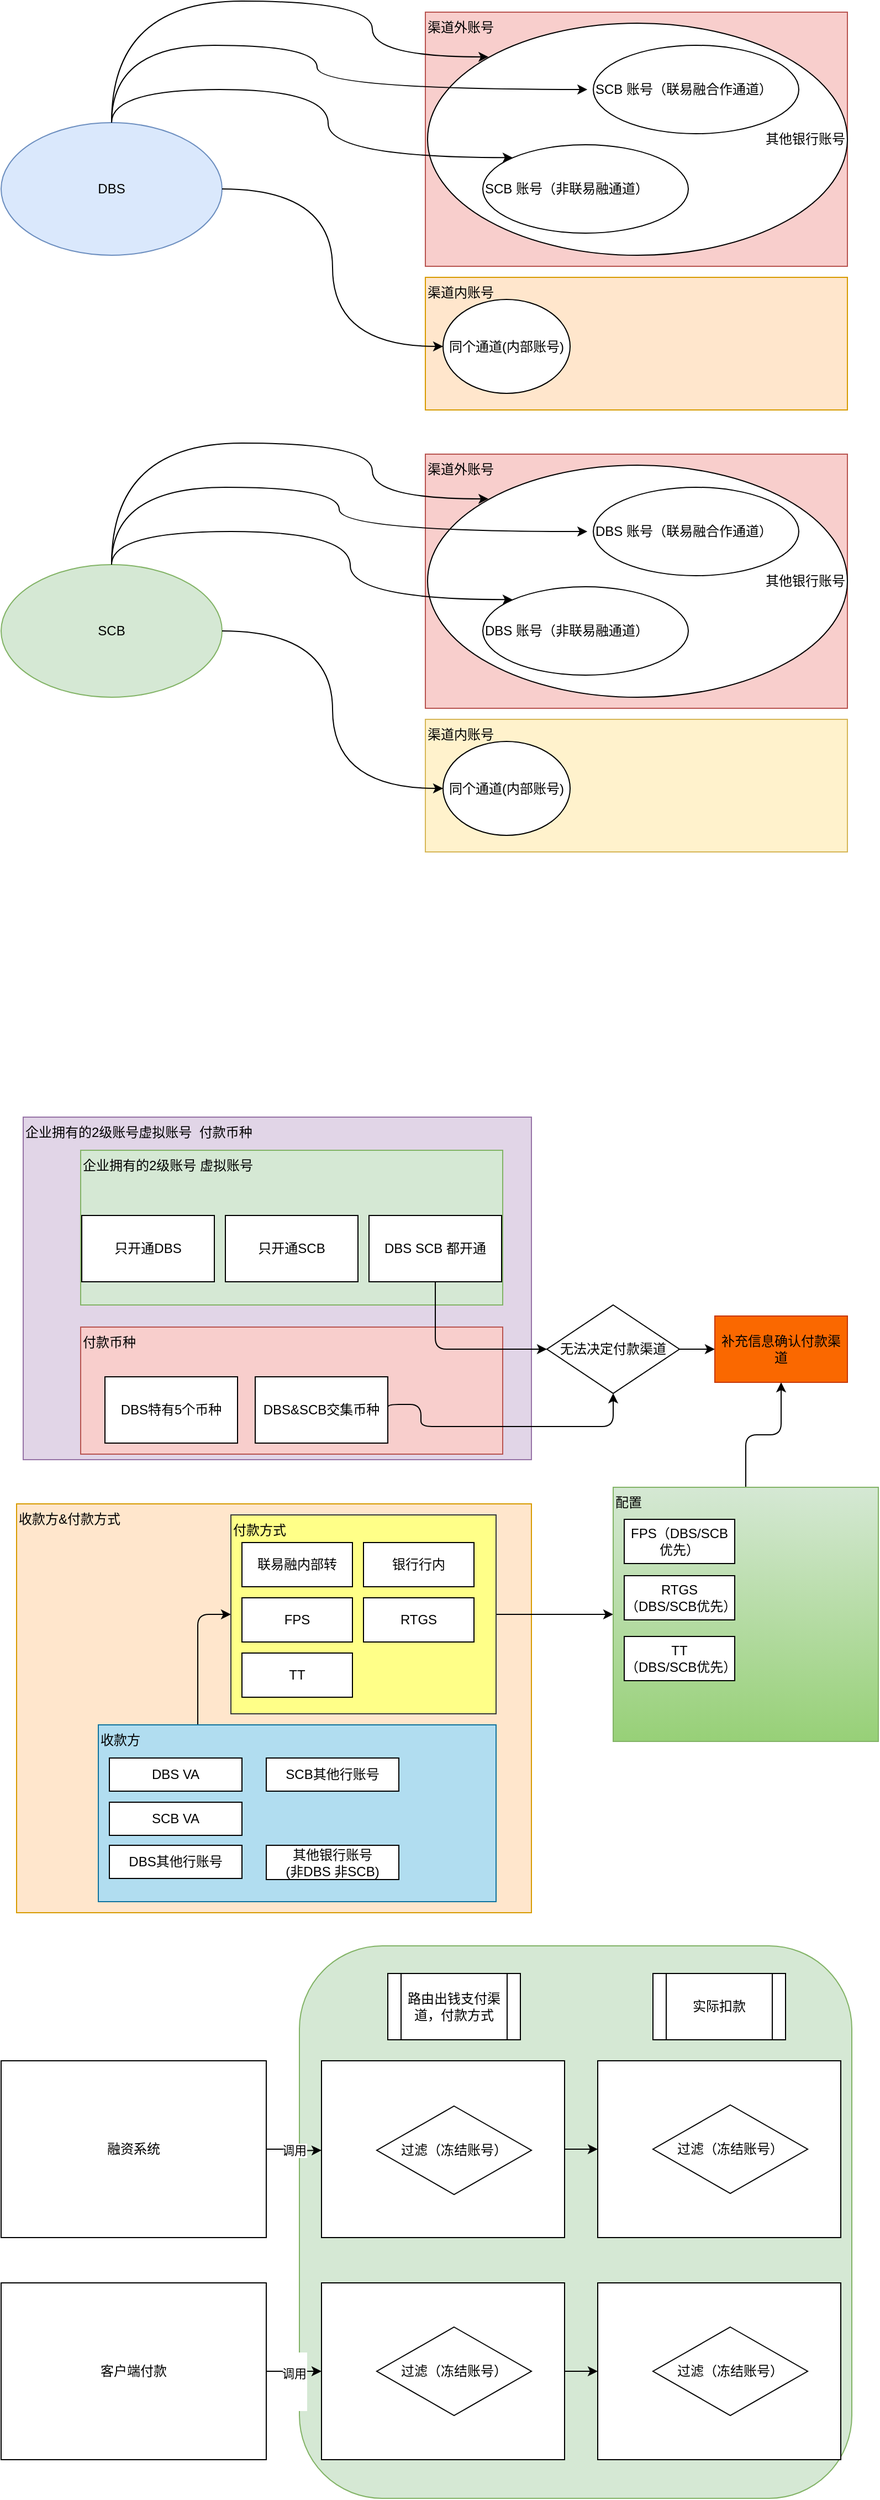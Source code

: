 <mxfile version="21.5.1" type="github">
  <diagram name="第 1 页" id="-ALs4O2s3Otpp36kydkP">
    <mxGraphModel dx="1687" dy="946" grid="1" gridSize="10" guides="1" tooltips="1" connect="1" arrows="1" fold="1" page="1" pageScale="1" pageWidth="827" pageHeight="1169" math="0" shadow="0">
      <root>
        <mxCell id="0" />
        <mxCell id="1" parent="0" />
        <mxCell id="jG9cppZANzI0opJ4Cq57-18" value="" style="rounded=1;whiteSpace=wrap;html=1;fillColor=#d5e8d4;strokeColor=#82b366;" vertex="1" parent="1">
          <mxGeometry x="290" y="1800" width="500" height="500" as="geometry" />
        </mxCell>
        <mxCell id="jG9cppZANzI0opJ4Cq57-13" style="edgeStyle=orthogonalEdgeStyle;rounded=0;orthogonalLoop=1;jettySize=auto;html=1;exitX=1;exitY=0.5;exitDx=0;exitDy=0;entryX=0;entryY=0.5;entryDx=0;entryDy=0;" edge="1" parent="1" source="jG9cppZANzI0opJ4Cq57-4" target="jG9cppZANzI0opJ4Cq57-11">
          <mxGeometry relative="1" as="geometry" />
        </mxCell>
        <mxCell id="jG9cppZANzI0opJ4Cq57-4" value="" style="rounded=0;whiteSpace=wrap;html=1;" vertex="1" parent="1">
          <mxGeometry x="310" y="2105" width="220" height="160" as="geometry" />
        </mxCell>
        <mxCell id="jG9cppZANzI0opJ4Cq57-16" style="edgeStyle=orthogonalEdgeStyle;rounded=0;orthogonalLoop=1;jettySize=auto;html=1;exitX=1;exitY=0.5;exitDx=0;exitDy=0;entryX=0;entryY=0.5;entryDx=0;entryDy=0;" edge="1" parent="1" source="jG9cppZANzI0opJ4Cq57-2" target="jG9cppZANzI0opJ4Cq57-14">
          <mxGeometry relative="1" as="geometry" />
        </mxCell>
        <mxCell id="jG9cppZANzI0opJ4Cq57-2" value="" style="rounded=0;whiteSpace=wrap;html=1;" vertex="1" parent="1">
          <mxGeometry x="310" y="1904" width="220" height="160" as="geometry" />
        </mxCell>
        <mxCell id="r61IET7OUS5yOShcaQP2-42" value="企业拥有的2级账号虚拟账号&amp;nbsp; 付款币种" style="text;html=1;strokeColor=#9673a6;fillColor=#e1d5e7;align=left;verticalAlign=top;whiteSpace=wrap;rounded=0;strokeWidth=1;" parent="1" vertex="1">
          <mxGeometry x="40" y="1050" width="460" height="310" as="geometry" />
        </mxCell>
        <mxCell id="r61IET7OUS5yOShcaQP2-38" value="收款方&amp;amp;付款方式" style="text;html=1;strokeColor=#d79b00;fillColor=#ffe6cc;align=left;verticalAlign=top;whiteSpace=wrap;rounded=0;strokeWidth=1;" parent="1" vertex="1">
          <mxGeometry x="34" y="1400" width="466" height="370" as="geometry" />
        </mxCell>
        <mxCell id="pLcGzp6a1exoXwU1wgx8-9" value="渠道内账号" style="text;html=1;strokeColor=#d79b00;fillColor=#ffe6cc;align=left;verticalAlign=top;whiteSpace=wrap;rounded=0;strokeWidth=1;" parent="1" vertex="1">
          <mxGeometry x="404" y="290" width="382" height="120" as="geometry" />
        </mxCell>
        <mxCell id="pLcGzp6a1exoXwU1wgx8-5" value="渠道外账号" style="text;html=1;strokeColor=#b85450;fillColor=#f8cecc;align=left;verticalAlign=top;whiteSpace=wrap;rounded=0;strokeWidth=1;" parent="1" vertex="1">
          <mxGeometry x="404" y="50" width="382" height="230" as="geometry" />
        </mxCell>
        <mxCell id="pLcGzp6a1exoXwU1wgx8-2" value="其他银行账号" style="strokeWidth=1;html=1;shape=mxgraph.flowchart.start_1;whiteSpace=wrap;align=right;horizontal=1;verticalAlign=middle;rounded=0;" parent="1" vertex="1">
          <mxGeometry x="406" y="60" width="380" height="210" as="geometry" />
        </mxCell>
        <mxCell id="pLcGzp6a1exoXwU1wgx8-1" value="DBS" style="strokeWidth=1;html=1;shape=mxgraph.flowchart.start_1;whiteSpace=wrap;align=center;horizontal=1;verticalAlign=middle;fillColor=#dae8fc;strokeColor=#6c8ebf;rounded=0;" parent="1" vertex="1">
          <mxGeometry x="20" y="150" width="200" height="120" as="geometry" />
        </mxCell>
        <mxCell id="5vpyDN43tX-CinXj2xsW-13" value="SCB 账号（联易融合作通道）" style="strokeWidth=1;html=1;shape=mxgraph.flowchart.start_1;whiteSpace=wrap;align=left;rounded=0;" parent="1" vertex="1">
          <mxGeometry x="556" y="80" width="186" height="80" as="geometry" />
        </mxCell>
        <mxCell id="5vpyDN43tX-CinXj2xsW-14" value="同个通道(内部账号)" style="strokeWidth=1;html=1;shape=mxgraph.flowchart.start_1;whiteSpace=wrap;rounded=0;" parent="1" vertex="1">
          <mxGeometry x="420" y="310" width="115" height="85" as="geometry" />
        </mxCell>
        <mxCell id="pLcGzp6a1exoXwU1wgx8-4" value="" style="edgeStyle=orthogonalEdgeStyle;rounded=0;orthogonalLoop=1;jettySize=auto;html=1;entryX=0;entryY=0.5;entryDx=0;entryDy=0;entryPerimeter=0;curved=1;strokeWidth=1;" parent="1" source="pLcGzp6a1exoXwU1wgx8-1" target="5vpyDN43tX-CinXj2xsW-14" edge="1">
          <mxGeometry relative="1" as="geometry">
            <mxPoint x="300" y="210" as="targetPoint" />
          </mxGeometry>
        </mxCell>
        <mxCell id="pLcGzp6a1exoXwU1wgx8-6" value="" style="edgeStyle=orthogonalEdgeStyle;rounded=0;orthogonalLoop=1;jettySize=auto;html=1;entryX=0.145;entryY=0.145;entryDx=0;entryDy=0;entryPerimeter=0;curved=1;exitX=0.5;exitY=0;exitDx=0;exitDy=0;exitPerimeter=0;strokeWidth=1;" parent="1" source="pLcGzp6a1exoXwU1wgx8-1" target="pLcGzp6a1exoXwU1wgx8-2" edge="1">
          <mxGeometry relative="1" as="geometry">
            <mxPoint x="230" y="220" as="sourcePoint" />
            <mxPoint x="430" y="313" as="targetPoint" />
            <Array as="points">
              <mxPoint x="120" y="40" />
              <mxPoint x="356" y="40" />
              <mxPoint x="356" y="90" />
            </Array>
          </mxGeometry>
        </mxCell>
        <mxCell id="pLcGzp6a1exoXwU1wgx8-7" value="" style="edgeStyle=orthogonalEdgeStyle;rounded=0;orthogonalLoop=1;jettySize=auto;html=1;entryX=-0.029;entryY=0.5;entryDx=0;entryDy=0;entryPerimeter=0;curved=1;exitX=0.5;exitY=0;exitDx=0;exitDy=0;exitPerimeter=0;strokeWidth=1;" parent="1" source="pLcGzp6a1exoXwU1wgx8-1" target="5vpyDN43tX-CinXj2xsW-13" edge="1">
          <mxGeometry relative="1" as="geometry">
            <mxPoint x="130" y="160" as="sourcePoint" />
            <mxPoint x="610" y="80" as="targetPoint" />
            <Array as="points">
              <mxPoint x="120" y="80" />
              <mxPoint x="306" y="80" />
              <mxPoint x="306" y="120" />
            </Array>
          </mxGeometry>
        </mxCell>
        <mxCell id="pLcGzp6a1exoXwU1wgx8-8" value="SCB 账号（非联易融通道）" style="strokeWidth=1;html=1;shape=mxgraph.flowchart.start_1;whiteSpace=wrap;align=left;rounded=0;" parent="1" vertex="1">
          <mxGeometry x="456" y="170" width="186" height="80" as="geometry" />
        </mxCell>
        <mxCell id="pLcGzp6a1exoXwU1wgx8-20" value="" style="edgeStyle=orthogonalEdgeStyle;rounded=0;orthogonalLoop=1;jettySize=auto;html=1;entryX=0.145;entryY=0.145;entryDx=0;entryDy=0;entryPerimeter=0;curved=1;exitX=0.5;exitY=0;exitDx=0;exitDy=0;exitPerimeter=0;strokeWidth=1;" parent="1" source="pLcGzp6a1exoXwU1wgx8-1" target="pLcGzp6a1exoXwU1wgx8-8" edge="1">
          <mxGeometry relative="1" as="geometry">
            <mxPoint x="130" y="160" as="sourcePoint" />
            <mxPoint x="471" y="120" as="targetPoint" />
            <Array as="points">
              <mxPoint x="120" y="120" />
              <mxPoint x="316" y="120" />
              <mxPoint x="316" y="182" />
            </Array>
          </mxGeometry>
        </mxCell>
        <mxCell id="pLcGzp6a1exoXwU1wgx8-32" value="渠道内账号" style="text;html=1;strokeColor=#d6b656;fillColor=#fff2cc;align=left;verticalAlign=top;whiteSpace=wrap;rounded=0;strokeWidth=1;" parent="1" vertex="1">
          <mxGeometry x="404" y="690" width="382" height="120" as="geometry" />
        </mxCell>
        <mxCell id="pLcGzp6a1exoXwU1wgx8-33" value="渠道外账号" style="text;html=1;strokeColor=#b85450;fillColor=#f8cecc;align=left;verticalAlign=top;whiteSpace=wrap;rounded=0;strokeWidth=1;" parent="1" vertex="1">
          <mxGeometry x="404" y="450" width="382" height="230" as="geometry" />
        </mxCell>
        <mxCell id="pLcGzp6a1exoXwU1wgx8-34" value="其他银行账号" style="strokeWidth=1;html=1;shape=mxgraph.flowchart.start_1;whiteSpace=wrap;align=right;horizontal=1;verticalAlign=middle;rounded=0;" parent="1" vertex="1">
          <mxGeometry x="406" y="460" width="380" height="210" as="geometry" />
        </mxCell>
        <mxCell id="pLcGzp6a1exoXwU1wgx8-35" value="SCB" style="strokeWidth=1;html=1;shape=mxgraph.flowchart.start_1;whiteSpace=wrap;align=center;horizontal=1;verticalAlign=middle;fillColor=#d5e8d4;strokeColor=#82b366;rounded=0;" parent="1" vertex="1">
          <mxGeometry x="20" y="550" width="200" height="120" as="geometry" />
        </mxCell>
        <mxCell id="pLcGzp6a1exoXwU1wgx8-36" value="DBS 账号（联易融合作通道）" style="strokeWidth=1;html=1;shape=mxgraph.flowchart.start_1;whiteSpace=wrap;align=left;rounded=0;" parent="1" vertex="1">
          <mxGeometry x="556" y="480" width="186" height="80" as="geometry" />
        </mxCell>
        <mxCell id="pLcGzp6a1exoXwU1wgx8-37" value="同个通道(内部账号)" style="strokeWidth=1;html=1;shape=mxgraph.flowchart.start_1;whiteSpace=wrap;rounded=0;" parent="1" vertex="1">
          <mxGeometry x="420" y="710" width="115" height="85" as="geometry" />
        </mxCell>
        <mxCell id="pLcGzp6a1exoXwU1wgx8-38" value="" style="edgeStyle=orthogonalEdgeStyle;rounded=0;orthogonalLoop=1;jettySize=auto;html=1;entryX=0;entryY=0.5;entryDx=0;entryDy=0;entryPerimeter=0;curved=1;strokeWidth=1;" parent="1" source="pLcGzp6a1exoXwU1wgx8-35" target="pLcGzp6a1exoXwU1wgx8-37" edge="1">
          <mxGeometry relative="1" as="geometry">
            <mxPoint x="300" y="610" as="targetPoint" />
          </mxGeometry>
        </mxCell>
        <mxCell id="pLcGzp6a1exoXwU1wgx8-39" value="" style="edgeStyle=orthogonalEdgeStyle;rounded=0;orthogonalLoop=1;jettySize=auto;html=1;entryX=0.145;entryY=0.145;entryDx=0;entryDy=0;entryPerimeter=0;curved=1;exitX=0.5;exitY=0;exitDx=0;exitDy=0;exitPerimeter=0;strokeWidth=1;" parent="1" source="pLcGzp6a1exoXwU1wgx8-35" target="pLcGzp6a1exoXwU1wgx8-34" edge="1">
          <mxGeometry relative="1" as="geometry">
            <mxPoint x="230" y="620" as="sourcePoint" />
            <mxPoint x="430" y="713" as="targetPoint" />
            <Array as="points">
              <mxPoint x="120" y="440" />
              <mxPoint x="356" y="440" />
              <mxPoint x="356" y="490" />
            </Array>
          </mxGeometry>
        </mxCell>
        <mxCell id="pLcGzp6a1exoXwU1wgx8-40" value="" style="edgeStyle=orthogonalEdgeStyle;rounded=0;orthogonalLoop=1;jettySize=auto;html=1;entryX=-0.029;entryY=0.5;entryDx=0;entryDy=0;entryPerimeter=0;curved=1;exitX=0.5;exitY=0;exitDx=0;exitDy=0;exitPerimeter=0;strokeWidth=1;" parent="1" source="pLcGzp6a1exoXwU1wgx8-35" target="pLcGzp6a1exoXwU1wgx8-36" edge="1">
          <mxGeometry relative="1" as="geometry">
            <mxPoint x="130" y="560" as="sourcePoint" />
            <mxPoint x="610" y="480" as="targetPoint" />
            <Array as="points">
              <mxPoint x="120" y="480" />
              <mxPoint x="326" y="480" />
              <mxPoint x="326" y="520" />
            </Array>
          </mxGeometry>
        </mxCell>
        <mxCell id="pLcGzp6a1exoXwU1wgx8-41" value="DBS&amp;nbsp;账号（非联易融通道）" style="strokeWidth=1;html=1;shape=mxgraph.flowchart.start_1;whiteSpace=wrap;align=left;rounded=0;" parent="1" vertex="1">
          <mxGeometry x="456" y="570" width="186" height="80" as="geometry" />
        </mxCell>
        <mxCell id="pLcGzp6a1exoXwU1wgx8-42" value="" style="edgeStyle=orthogonalEdgeStyle;rounded=0;orthogonalLoop=1;jettySize=auto;html=1;entryX=0.145;entryY=0.145;entryDx=0;entryDy=0;entryPerimeter=0;curved=1;exitX=0.5;exitY=0;exitDx=0;exitDy=0;exitPerimeter=0;strokeWidth=1;" parent="1" source="pLcGzp6a1exoXwU1wgx8-35" target="pLcGzp6a1exoXwU1wgx8-41" edge="1">
          <mxGeometry relative="1" as="geometry">
            <mxPoint x="130" y="560" as="sourcePoint" />
            <mxPoint x="471" y="520" as="targetPoint" />
            <Array as="points">
              <mxPoint x="120" y="520" />
              <mxPoint x="336" y="520" />
              <mxPoint x="336" y="582" />
            </Array>
          </mxGeometry>
        </mxCell>
        <mxCell id="r61IET7OUS5yOShcaQP2-46" style="edgeStyle=orthogonalEdgeStyle;orthogonalLoop=1;jettySize=auto;html=1;exitX=0.25;exitY=0;exitDx=0;exitDy=0;entryX=0;entryY=0.5;entryDx=0;entryDy=0;" parent="1" source="r61IET7OUS5yOShcaQP2-1" target="r61IET7OUS5yOShcaQP2-20" edge="1">
          <mxGeometry relative="1" as="geometry" />
        </mxCell>
        <mxCell id="r61IET7OUS5yOShcaQP2-1" value="收款方" style="text;html=1;strokeColor=#10739e;fillColor=#b1ddf0;align=left;verticalAlign=top;whiteSpace=wrap;rounded=0;strokeWidth=1;" parent="1" vertex="1">
          <mxGeometry x="108" y="1600" width="360" height="160" as="geometry" />
        </mxCell>
        <mxCell id="r61IET7OUS5yOShcaQP2-2" value="DBS VA" style="rounded=0;whiteSpace=wrap;html=1;" parent="1" vertex="1">
          <mxGeometry x="118" y="1630" width="120" height="30" as="geometry" />
        </mxCell>
        <mxCell id="r61IET7OUS5yOShcaQP2-3" value="SCB VA" style="rounded=0;whiteSpace=wrap;html=1;" parent="1" vertex="1">
          <mxGeometry x="118" y="1670" width="120" height="30" as="geometry" />
        </mxCell>
        <mxCell id="r61IET7OUS5yOShcaQP2-4" value="DBS其他行账号" style="rounded=0;whiteSpace=wrap;html=1;" parent="1" vertex="1">
          <mxGeometry x="118" y="1709" width="120" height="30" as="geometry" />
        </mxCell>
        <mxCell id="r61IET7OUS5yOShcaQP2-5" value="SCB其他行账号&lt;div style=&quot;&quot; data-line=&quot;true&quot; data-line-index=&quot;0&quot; data-zone-id=&quot;0&quot;&gt;&lt;span style=&quot;font-family: LarkHackSafariFont, LarkEmojiFont, LarkChineseQuote, -apple-system, BlinkMacSystemFont, &amp;quot;Helvetica Neue&amp;quot;, Arial, &amp;quot;Segoe UI&amp;quot;, &amp;quot;PingFang SC&amp;quot;, &amp;quot;Microsoft Yahei&amp;quot;, &amp;quot;Hiragino Sans GB&amp;quot;, sans-serif, &amp;quot;Apple Color Emoji&amp;quot;, &amp;quot;Segoe UI Emoji&amp;quot;, &amp;quot;Segoe UI Symbol&amp;quot;, &amp;quot;Noto Color Emoji&amp;quot;;&quot;&gt;&lt;/span&gt;&lt;/div&gt;&lt;div style=&quot;&quot; data-line=&quot;true&quot; data-line-index=&quot;0&quot; data-zone-id=&quot;0&quot;&gt;&lt;span style=&quot;font-family: LarkHackSafariFont, LarkEmojiFont, LarkChineseQuote, -apple-system, BlinkMacSystemFont, &amp;quot;Helvetica Neue&amp;quot;, Arial, &amp;quot;Segoe UI&amp;quot;, &amp;quot;PingFang SC&amp;quot;, &amp;quot;Microsoft Yahei&amp;quot;, &amp;quot;Hiragino Sans GB&amp;quot;, sans-serif, &amp;quot;Apple Color Emoji&amp;quot;, &amp;quot;Segoe UI Emoji&amp;quot;, &amp;quot;Segoe UI Symbol&amp;quot;, &amp;quot;Noto Color Emoji&amp;quot;;&quot;&gt;&lt;/span&gt;&lt;/div&gt;&lt;div style=&quot;&quot; data-line=&quot;true&quot; data-line-index=&quot;0&quot; data-zone-id=&quot;0&quot;&gt;&lt;span style=&quot;font-family: LarkHackSafariFont, LarkEmojiFont, LarkChineseQuote, -apple-system, BlinkMacSystemFont, &amp;quot;Helvetica Neue&amp;quot;, Arial, &amp;quot;Segoe UI&amp;quot;, &amp;quot;PingFang SC&amp;quot;, &amp;quot;Microsoft Yahei&amp;quot;, &amp;quot;Hiragino Sans GB&amp;quot;, sans-serif, &amp;quot;Apple Color Emoji&amp;quot;, &amp;quot;Segoe UI Emoji&amp;quot;, &amp;quot;Segoe UI Symbol&amp;quot;, &amp;quot;Noto Color Emoji&amp;quot;;&quot;&gt;&lt;/span&gt;&lt;/div&gt;" style="rounded=0;whiteSpace=wrap;html=1;" parent="1" vertex="1">
          <mxGeometry x="260" y="1630" width="120" height="30" as="geometry" />
        </mxCell>
        <mxCell id="r61IET7OUS5yOShcaQP2-6" value="其他银行账号&lt;br&gt;(非DBS 非SCB)" style="rounded=0;whiteSpace=wrap;html=1;" parent="1" vertex="1">
          <mxGeometry x="260" y="1709" width="120" height="31" as="geometry" />
        </mxCell>
        <mxCell id="r61IET7OUS5yOShcaQP2-7" value="企业拥有的2级账号 虚拟账号" style="text;html=1;strokeColor=#82b366;fillColor=#d5e8d4;align=left;verticalAlign=top;whiteSpace=wrap;rounded=0;strokeWidth=1;" parent="1" vertex="1">
          <mxGeometry x="92" y="1080" width="382" height="140" as="geometry" />
        </mxCell>
        <mxCell id="r61IET7OUS5yOShcaQP2-8" value="只开通DBS" style="rounded=0;whiteSpace=wrap;html=1;" parent="1" vertex="1">
          <mxGeometry x="93" y="1139" width="120" height="60" as="geometry" />
        </mxCell>
        <mxCell id="r61IET7OUS5yOShcaQP2-9" value="只开通SCB" style="rounded=0;whiteSpace=wrap;html=1;" parent="1" vertex="1">
          <mxGeometry x="223" y="1139" width="120" height="60" as="geometry" />
        </mxCell>
        <mxCell id="r61IET7OUS5yOShcaQP2-10" value="DBS SCB 都开通" style="rounded=0;whiteSpace=wrap;html=1;" parent="1" vertex="1">
          <mxGeometry x="353" y="1139" width="120" height="60" as="geometry" />
        </mxCell>
        <mxCell id="r61IET7OUS5yOShcaQP2-13" value="付款币种" style="text;html=1;strokeColor=#b85450;fillColor=#f8cecc;align=left;verticalAlign=top;whiteSpace=wrap;rounded=0;strokeWidth=1;" parent="1" vertex="1">
          <mxGeometry x="92" y="1240" width="382" height="115" as="geometry" />
        </mxCell>
        <mxCell id="r61IET7OUS5yOShcaQP2-14" value="DBS特有5个币种" style="rounded=0;whiteSpace=wrap;html=1;" parent="1" vertex="1">
          <mxGeometry x="114" y="1285" width="120" height="60" as="geometry" />
        </mxCell>
        <mxCell id="r61IET7OUS5yOShcaQP2-37" style="edgeStyle=orthogonalEdgeStyle;orthogonalLoop=1;jettySize=auto;html=1;exitX=1;exitY=0.5;exitDx=0;exitDy=0;" parent="1" source="r61IET7OUS5yOShcaQP2-19" target="r61IET7OUS5yOShcaQP2-35" edge="1">
          <mxGeometry relative="1" as="geometry">
            <mxPoint x="521" y="1305" as="targetPoint" />
            <Array as="points">
              <mxPoint x="370" y="1310" />
              <mxPoint x="400" y="1310" />
              <mxPoint x="400" y="1330" />
              <mxPoint x="574" y="1330" />
            </Array>
          </mxGeometry>
        </mxCell>
        <mxCell id="r61IET7OUS5yOShcaQP2-19" value="DBS&amp;amp;SCB交集币种" style="rounded=0;whiteSpace=wrap;html=1;" parent="1" vertex="1">
          <mxGeometry x="250" y="1285" width="120" height="60" as="geometry" />
        </mxCell>
        <mxCell id="r61IET7OUS5yOShcaQP2-47" style="edgeStyle=orthogonalEdgeStyle;orthogonalLoop=1;jettySize=auto;html=1;exitX=1;exitY=0.5;exitDx=0;exitDy=0;entryX=0;entryY=0.5;entryDx=0;entryDy=0;" parent="1" source="r61IET7OUS5yOShcaQP2-20" target="r61IET7OUS5yOShcaQP2-30" edge="1">
          <mxGeometry relative="1" as="geometry" />
        </mxCell>
        <mxCell id="r61IET7OUS5yOShcaQP2-20" value="付款方式" style="text;html=1;strokeColor=#36393d;fillColor=#ffff88;align=left;verticalAlign=top;whiteSpace=wrap;rounded=0;strokeWidth=1;" parent="1" vertex="1">
          <mxGeometry x="228" y="1410" width="240" height="180" as="geometry" />
        </mxCell>
        <mxCell id="r61IET7OUS5yOShcaQP2-21" value="联易融内部转" style="rounded=0;whiteSpace=wrap;html=1;" parent="1" vertex="1">
          <mxGeometry x="238" y="1435" width="100" height="40" as="geometry" />
        </mxCell>
        <mxCell id="r61IET7OUS5yOShcaQP2-26" value="银行行内" style="rounded=0;whiteSpace=wrap;html=1;" parent="1" vertex="1">
          <mxGeometry x="348" y="1435" width="100" height="40" as="geometry" />
        </mxCell>
        <mxCell id="r61IET7OUS5yOShcaQP2-27" value="FPS" style="rounded=0;whiteSpace=wrap;html=1;" parent="1" vertex="1">
          <mxGeometry x="238" y="1485" width="100" height="40" as="geometry" />
        </mxCell>
        <mxCell id="r61IET7OUS5yOShcaQP2-28" value="RTGS" style="rounded=0;whiteSpace=wrap;html=1;" parent="1" vertex="1">
          <mxGeometry x="348" y="1485" width="100" height="40" as="geometry" />
        </mxCell>
        <mxCell id="r61IET7OUS5yOShcaQP2-29" value="TT" style="rounded=0;whiteSpace=wrap;html=1;" parent="1" vertex="1">
          <mxGeometry x="238" y="1535" width="100" height="40" as="geometry" />
        </mxCell>
        <mxCell id="r61IET7OUS5yOShcaQP2-48" style="edgeStyle=orthogonalEdgeStyle;orthogonalLoop=1;jettySize=auto;html=1;exitX=0.5;exitY=0;exitDx=0;exitDy=0;entryX=0.5;entryY=1;entryDx=0;entryDy=0;" parent="1" source="r61IET7OUS5yOShcaQP2-30" target="r61IET7OUS5yOShcaQP2-43" edge="1">
          <mxGeometry relative="1" as="geometry" />
        </mxCell>
        <mxCell id="r61IET7OUS5yOShcaQP2-30" value="配置" style="text;html=1;strokeColor=#82b366;fillColor=#d5e8d4;align=left;verticalAlign=top;whiteSpace=wrap;rounded=0;strokeWidth=1;gradientColor=#97d077;" parent="1" vertex="1">
          <mxGeometry x="574" y="1385" width="240" height="230" as="geometry" />
        </mxCell>
        <mxCell id="r61IET7OUS5yOShcaQP2-31" value="FPS（DBS/SCB优先）" style="rounded=0;whiteSpace=wrap;html=1;" parent="1" vertex="1">
          <mxGeometry x="584" y="1414" width="100" height="40" as="geometry" />
        </mxCell>
        <mxCell id="r61IET7OUS5yOShcaQP2-32" value="RTGS&lt;br&gt;（DBS/SCB优先）" style="rounded=0;whiteSpace=wrap;html=1;" parent="1" vertex="1">
          <mxGeometry x="584" y="1465" width="100" height="40" as="geometry" />
        </mxCell>
        <mxCell id="r61IET7OUS5yOShcaQP2-33" value="TT&lt;br&gt;（DBS/SCB优先）" style="rounded=0;whiteSpace=wrap;html=1;" parent="1" vertex="1">
          <mxGeometry x="584" y="1520" width="100" height="40" as="geometry" />
        </mxCell>
        <mxCell id="r61IET7OUS5yOShcaQP2-44" value="" style="edgeStyle=orthogonalEdgeStyle;orthogonalLoop=1;jettySize=auto;html=1;" parent="1" source="r61IET7OUS5yOShcaQP2-35" target="r61IET7OUS5yOShcaQP2-43" edge="1">
          <mxGeometry relative="1" as="geometry" />
        </mxCell>
        <mxCell id="r61IET7OUS5yOShcaQP2-35" value="无法决定付款渠道" style="rhombus;whiteSpace=wrap;html=1;" parent="1" vertex="1">
          <mxGeometry x="514" y="1220" width="120" height="80" as="geometry" />
        </mxCell>
        <mxCell id="r61IET7OUS5yOShcaQP2-36" style="edgeStyle=orthogonalEdgeStyle;orthogonalLoop=1;jettySize=auto;html=1;exitX=0.5;exitY=1;exitDx=0;exitDy=0;entryX=0;entryY=0.5;entryDx=0;entryDy=0;" parent="1" source="r61IET7OUS5yOShcaQP2-10" target="r61IET7OUS5yOShcaQP2-35" edge="1">
          <mxGeometry relative="1" as="geometry">
            <mxPoint x="490" y="1350" as="targetPoint" />
            <Array as="points">
              <mxPoint x="413" y="1260" />
            </Array>
          </mxGeometry>
        </mxCell>
        <mxCell id="r61IET7OUS5yOShcaQP2-43" value="补充信息确认付款渠道" style="rounded=0;whiteSpace=wrap;html=1;fillColor=#fa6800;fontColor=#000000;strokeColor=#C73500;" parent="1" vertex="1">
          <mxGeometry x="666" y="1230" width="120" height="60" as="geometry" />
        </mxCell>
        <mxCell id="jG9cppZANzI0opJ4Cq57-7" value="调用" style="edgeStyle=orthogonalEdgeStyle;rounded=0;orthogonalLoop=1;jettySize=auto;html=1;exitX=1;exitY=0.5;exitDx=0;exitDy=0;" edge="1" parent="1" source="jG9cppZANzI0opJ4Cq57-1">
          <mxGeometry relative="1" as="geometry">
            <mxPoint x="310" y="1985" as="targetPoint" />
          </mxGeometry>
        </mxCell>
        <mxCell id="jG9cppZANzI0opJ4Cq57-1" value="融资系统" style="rounded=0;whiteSpace=wrap;html=1;" vertex="1" parent="1">
          <mxGeometry x="20" y="1904" width="240" height="160" as="geometry" />
        </mxCell>
        <mxCell id="jG9cppZANzI0opJ4Cq57-10" value="&#xa;&lt;span style=&quot;color: rgb(0, 0, 0); font-family: Helvetica; font-size: 11px; font-style: normal; font-variant-ligatures: normal; font-variant-caps: normal; font-weight: 400; letter-spacing: normal; orphans: 2; text-align: center; text-indent: 0px; text-transform: none; widows: 2; word-spacing: 0px; -webkit-text-stroke-width: 0px; background-color: rgb(255, 255, 255); text-decoration-thickness: initial; text-decoration-style: initial; text-decoration-color: initial; float: none; display: inline !important;&quot;&gt;调用&lt;/span&gt;&#xa;&#xa;" style="edgeStyle=orthogonalEdgeStyle;rounded=0;orthogonalLoop=1;jettySize=auto;html=1;exitX=1;exitY=0.5;exitDx=0;exitDy=0;" edge="1" parent="1" source="jG9cppZANzI0opJ4Cq57-3">
          <mxGeometry x="0.013" y="-9" relative="1" as="geometry">
            <mxPoint x="310" y="2185" as="targetPoint" />
            <mxPoint as="offset" />
          </mxGeometry>
        </mxCell>
        <mxCell id="jG9cppZANzI0opJ4Cq57-3" value="客户端付款" style="rounded=0;whiteSpace=wrap;html=1;" vertex="1" parent="1">
          <mxGeometry x="20" y="2105" width="240" height="160" as="geometry" />
        </mxCell>
        <mxCell id="jG9cppZANzI0opJ4Cq57-5" value="路由出钱支付渠道，付款方式" style="shape=process;whiteSpace=wrap;html=1;backgroundOutline=1;" vertex="1" parent="1">
          <mxGeometry x="370" y="1825" width="120" height="60" as="geometry" />
        </mxCell>
        <mxCell id="jG9cppZANzI0opJ4Cq57-6" value="过滤（冻结账号）" style="rhombus;whiteSpace=wrap;html=1;" vertex="1" parent="1">
          <mxGeometry x="360" y="1945" width="140" height="80" as="geometry" />
        </mxCell>
        <mxCell id="jG9cppZANzI0opJ4Cq57-8" value="实际扣款" style="shape=process;whiteSpace=wrap;html=1;backgroundOutline=1;" vertex="1" parent="1">
          <mxGeometry x="610" y="1825" width="120" height="60" as="geometry" />
        </mxCell>
        <mxCell id="jG9cppZANzI0opJ4Cq57-9" value="过滤（冻结账号）" style="rhombus;whiteSpace=wrap;html=1;" vertex="1" parent="1">
          <mxGeometry x="360" y="2145" width="140" height="80" as="geometry" />
        </mxCell>
        <mxCell id="jG9cppZANzI0opJ4Cq57-11" value="" style="rounded=0;whiteSpace=wrap;html=1;" vertex="1" parent="1">
          <mxGeometry x="560" y="2105" width="220" height="160" as="geometry" />
        </mxCell>
        <mxCell id="jG9cppZANzI0opJ4Cq57-12" value="过滤（冻结账号）" style="rhombus;whiteSpace=wrap;html=1;" vertex="1" parent="1">
          <mxGeometry x="610" y="2145" width="140" height="80" as="geometry" />
        </mxCell>
        <mxCell id="jG9cppZANzI0opJ4Cq57-14" value="" style="rounded=0;whiteSpace=wrap;html=1;" vertex="1" parent="1">
          <mxGeometry x="560" y="1904" width="220" height="160" as="geometry" />
        </mxCell>
        <mxCell id="jG9cppZANzI0opJ4Cq57-15" value="过滤（冻结账号）" style="rhombus;whiteSpace=wrap;html=1;" vertex="1" parent="1">
          <mxGeometry x="610" y="1944" width="140" height="80" as="geometry" />
        </mxCell>
      </root>
    </mxGraphModel>
  </diagram>
</mxfile>
